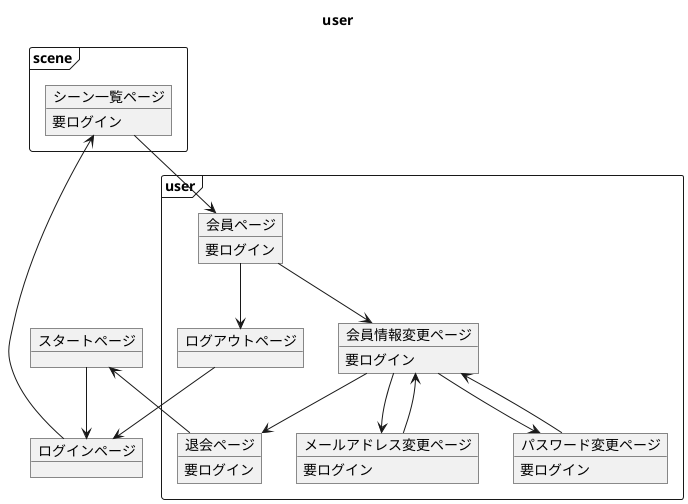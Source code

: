 @startuml

title user

Object スタートページ
Object ログインページ

package "scene" <<frame>> {
    Object シーン一覧ページ
}

package "user" <<frame>> {
    Object 会員ページ
    Object ログアウトページ

    Object 会員情報変更ページ
    Object パスワード変更ページ
    Object メールアドレス変更ページ
    Object 退会ページ
}


' フィールド定義
シーン一覧ページ : 要ログイン
会員ページ : 要ログイン
会員情報変更ページ : 要ログイン
メールアドレス変更ページ : 要ログイン
パスワード変更ページ : 要ログイン
退会ページ : 要ログイン

' 遷移
' - メイン遷移
スタートページ --> ログインページ
ログインページ --> シーン一覧ページ

' - 会員情報変更遷移
シーン一覧ページ --> 会員ページ
会員ページ --> 会員情報変更ページ
会員情報変更ページ --> メールアドレス変更ページ
会員情報変更ページ --> パスワード変更ページ
会員情報変更ページ --> 退会ページ
メールアドレス変更ページ --> 会員情報変更ページ
パスワード変更ページ --> 会員情報変更ページ

' - ログアウト遷移 
会員ページ --> ログアウトページ
ログアウトページ --> ログインページ

' - 退会遷移
退会ページ -down-> スタートページ

@enduml
